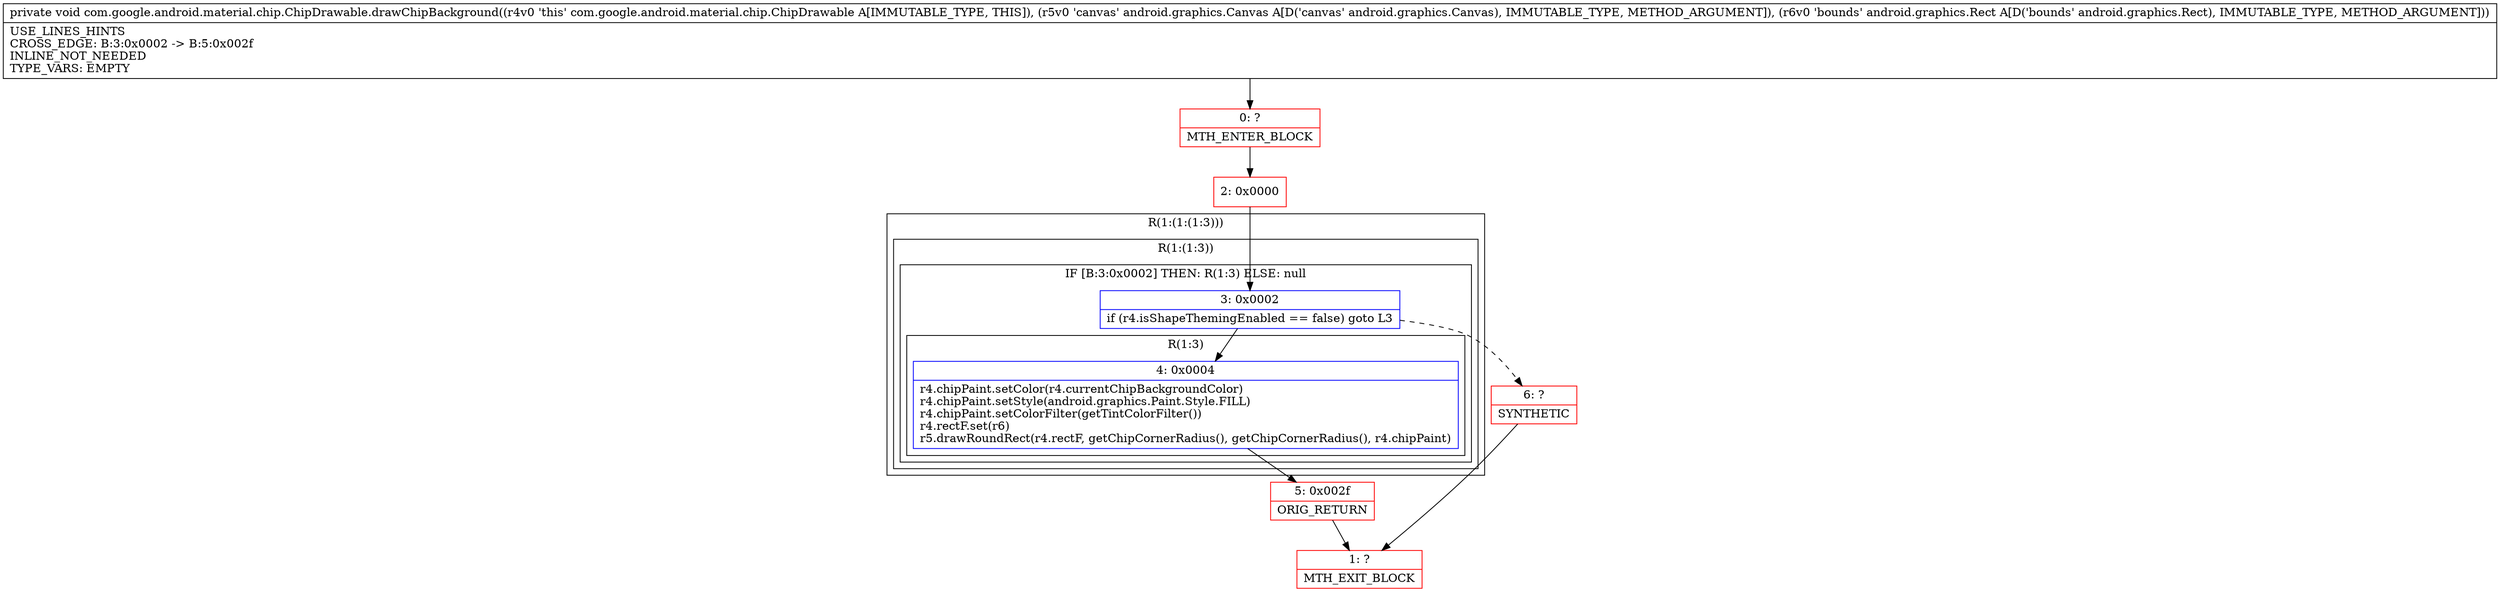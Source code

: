 digraph "CFG forcom.google.android.material.chip.ChipDrawable.drawChipBackground(Landroid\/graphics\/Canvas;Landroid\/graphics\/Rect;)V" {
subgraph cluster_Region_1761597382 {
label = "R(1:(1:(1:3)))";
node [shape=record,color=blue];
subgraph cluster_Region_2016346630 {
label = "R(1:(1:3))";
node [shape=record,color=blue];
subgraph cluster_IfRegion_1878515928 {
label = "IF [B:3:0x0002] THEN: R(1:3) ELSE: null";
node [shape=record,color=blue];
Node_3 [shape=record,label="{3\:\ 0x0002|if (r4.isShapeThemingEnabled == false) goto L3\l}"];
subgraph cluster_Region_1573636971 {
label = "R(1:3)";
node [shape=record,color=blue];
Node_4 [shape=record,label="{4\:\ 0x0004|r4.chipPaint.setColor(r4.currentChipBackgroundColor)\lr4.chipPaint.setStyle(android.graphics.Paint.Style.FILL)\lr4.chipPaint.setColorFilter(getTintColorFilter())\lr4.rectF.set(r6)\lr5.drawRoundRect(r4.rectF, getChipCornerRadius(), getChipCornerRadius(), r4.chipPaint)\l}"];
}
}
}
}
Node_0 [shape=record,color=red,label="{0\:\ ?|MTH_ENTER_BLOCK\l}"];
Node_2 [shape=record,color=red,label="{2\:\ 0x0000}"];
Node_5 [shape=record,color=red,label="{5\:\ 0x002f|ORIG_RETURN\l}"];
Node_1 [shape=record,color=red,label="{1\:\ ?|MTH_EXIT_BLOCK\l}"];
Node_6 [shape=record,color=red,label="{6\:\ ?|SYNTHETIC\l}"];
MethodNode[shape=record,label="{private void com.google.android.material.chip.ChipDrawable.drawChipBackground((r4v0 'this' com.google.android.material.chip.ChipDrawable A[IMMUTABLE_TYPE, THIS]), (r5v0 'canvas' android.graphics.Canvas A[D('canvas' android.graphics.Canvas), IMMUTABLE_TYPE, METHOD_ARGUMENT]), (r6v0 'bounds' android.graphics.Rect A[D('bounds' android.graphics.Rect), IMMUTABLE_TYPE, METHOD_ARGUMENT]))  | USE_LINES_HINTS\lCROSS_EDGE: B:3:0x0002 \-\> B:5:0x002f\lINLINE_NOT_NEEDED\lTYPE_VARS: EMPTY\l}"];
MethodNode -> Node_0;Node_3 -> Node_4;
Node_3 -> Node_6[style=dashed];
Node_4 -> Node_5;
Node_0 -> Node_2;
Node_2 -> Node_3;
Node_5 -> Node_1;
Node_6 -> Node_1;
}

